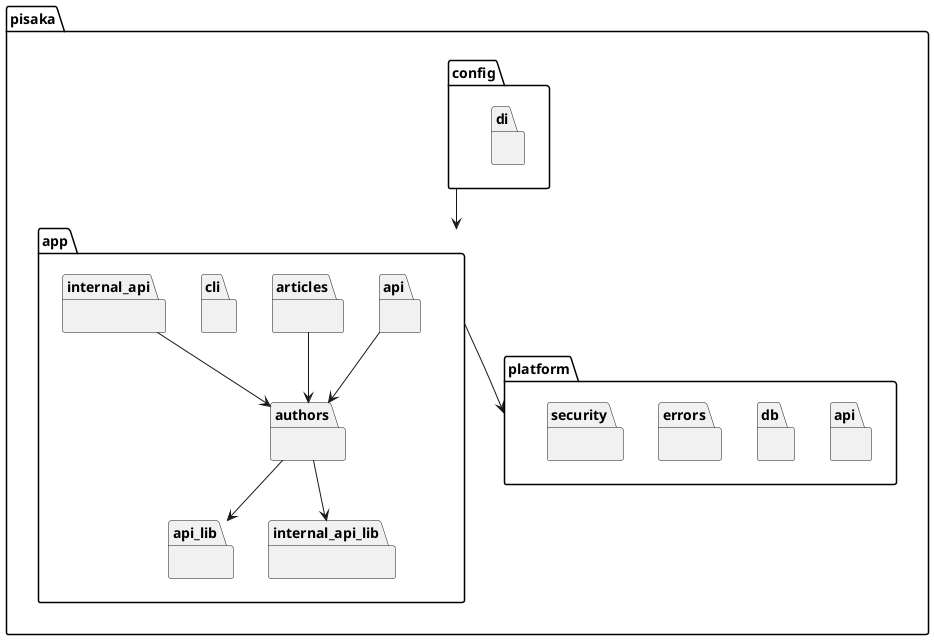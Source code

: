 @startuml

package pisaka {
    package platform {
        package api {}
        package db {}
        package errors {}
        package security {}
    }
    package app {
        package api {}
        package api_lib {}
        package articles {}
        package authors {}
        package cli {}
        package internal_api {}
        package internal_api_lib {}

        authors --> api_lib
        authors --> internal_api_lib

        articles --> authors

        api --> authors
        internal_api --> authors
    }
    package config {
        package di {}
    }

    app --> platform
    config --> app
}

@enduml
